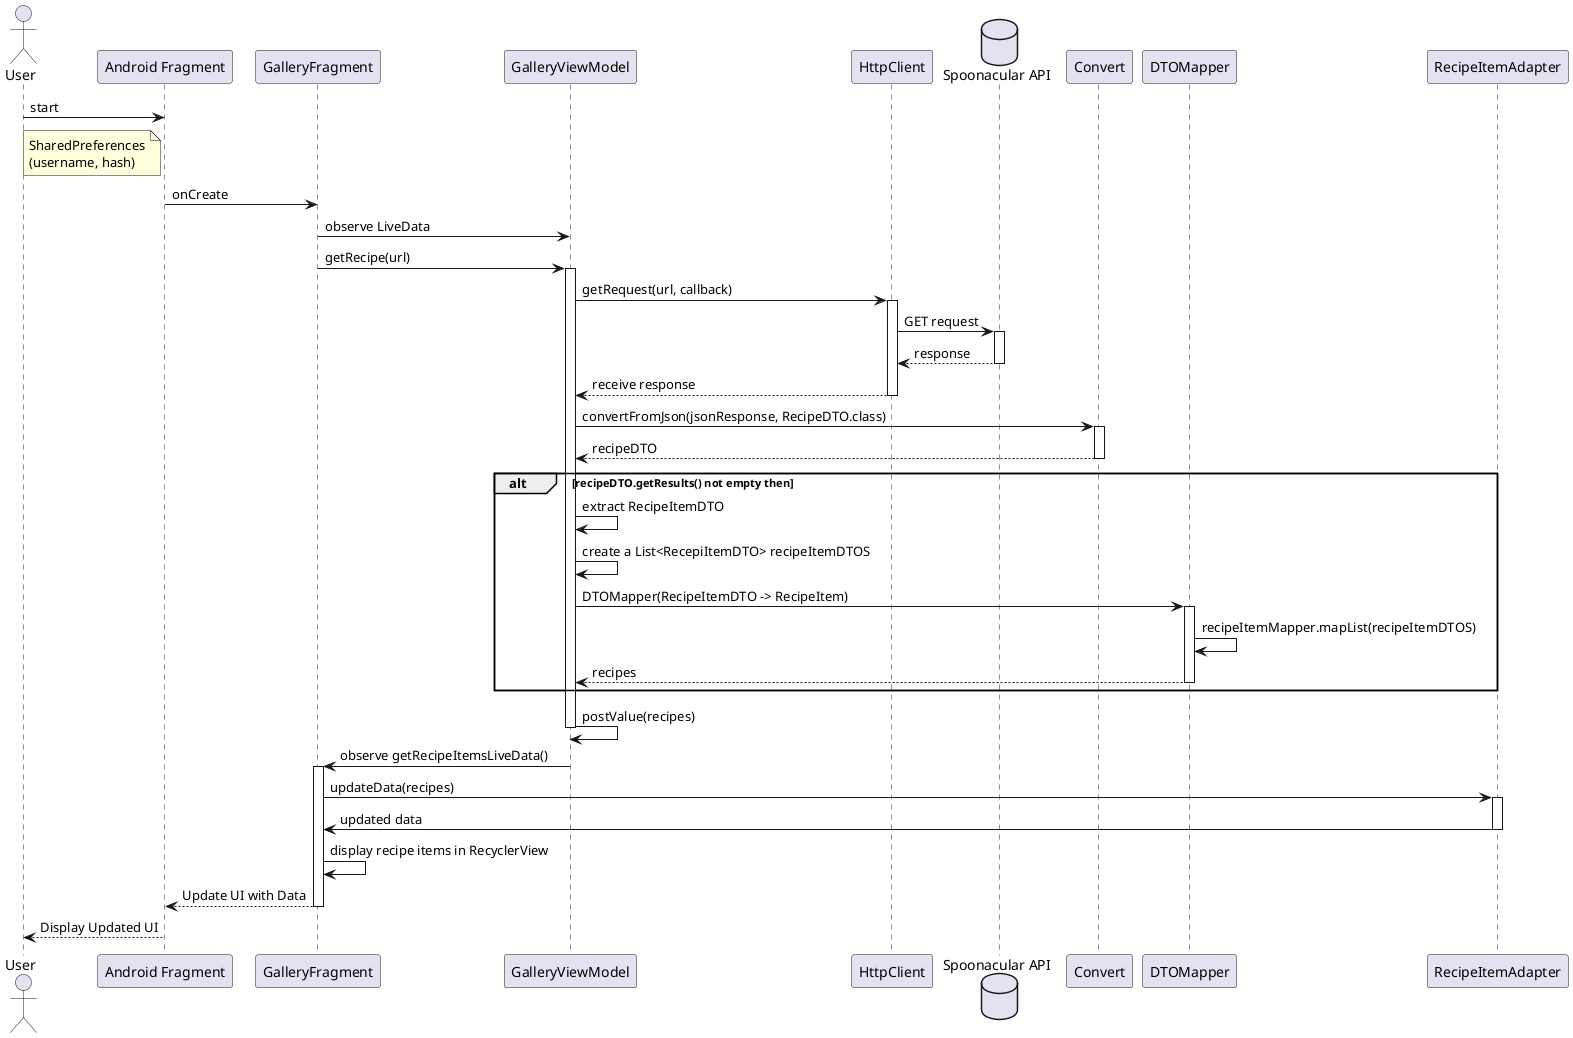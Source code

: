 @startuml
actor User as User
participant "Android Fragment" as Fragment

participant "GalleryFragment" as GalleryFragment
participant "GalleryViewModel" as GalleryViewModel
participant "HttpClient" as HttpClient
database "Spoonacular API" as Server
participant "Convert" as Convert
participant "DTOMapper" as DTOMapper
participant "RecipeItemAdapter" as RecipeItemAdapter
User->Fragment:start
Note left of Fragment: SharedPreferences\n(username, hash)
Fragment->GalleryFragment: onCreate
GalleryFragment -> GalleryViewModel: observe LiveData
GalleryFragment -> GalleryViewModel: getRecipe(url)
activate GalleryViewModel
GalleryViewModel -> HttpClient: getRequest(url, callback)
activate HttpClient
HttpClient -> Server: GET request
activate Server
Server --> HttpClient: response
deactivate Server
HttpClient --> GalleryViewModel: receive response
deactivate HttpClient
GalleryViewModel -> Convert: convertFromJson(jsonResponse, RecipeDTO.class)
activate Convert
Convert --> GalleryViewModel: recipeDTO
deactivate Convert

alt recipeDTO.getResults() not empty then
    GalleryViewModel -> GalleryViewModel: extract RecipeItemDTO
    GalleryViewModel -> GalleryViewModel: create a List<RecepiItemDTO> recipeItemDTOS

    GalleryViewModel -> DTOMapper:DTOMapper(RecipeItemDTO -> RecipeItem)

    activate DTOMapper
    DTOMapper -> DTOMapper: recipeItemMapper.mapList(recipeItemDTOS)
    DTOMapper-->GalleryViewModel:recipes
deactivate DTOMapper
end
GalleryViewModel -> GalleryViewModel: postValue(recipes)
deactivate GalleryViewModel
GalleryViewModel -> GalleryFragment: observe getRecipeItemsLiveData()
activate GalleryFragment
GalleryFragment -> RecipeItemAdapter: updateData(recipes)
activate RecipeItemAdapter
RecipeItemAdapter -> GalleryFragment: updated data
deactivate RecipeItemAdapter
GalleryFragment -> GalleryFragment: display recipe items in RecyclerView
GalleryFragment --> Fragment: Update UI with Data
deactivate GalleryFragment
Fragment --> User: Display Updated UI
@enduml
